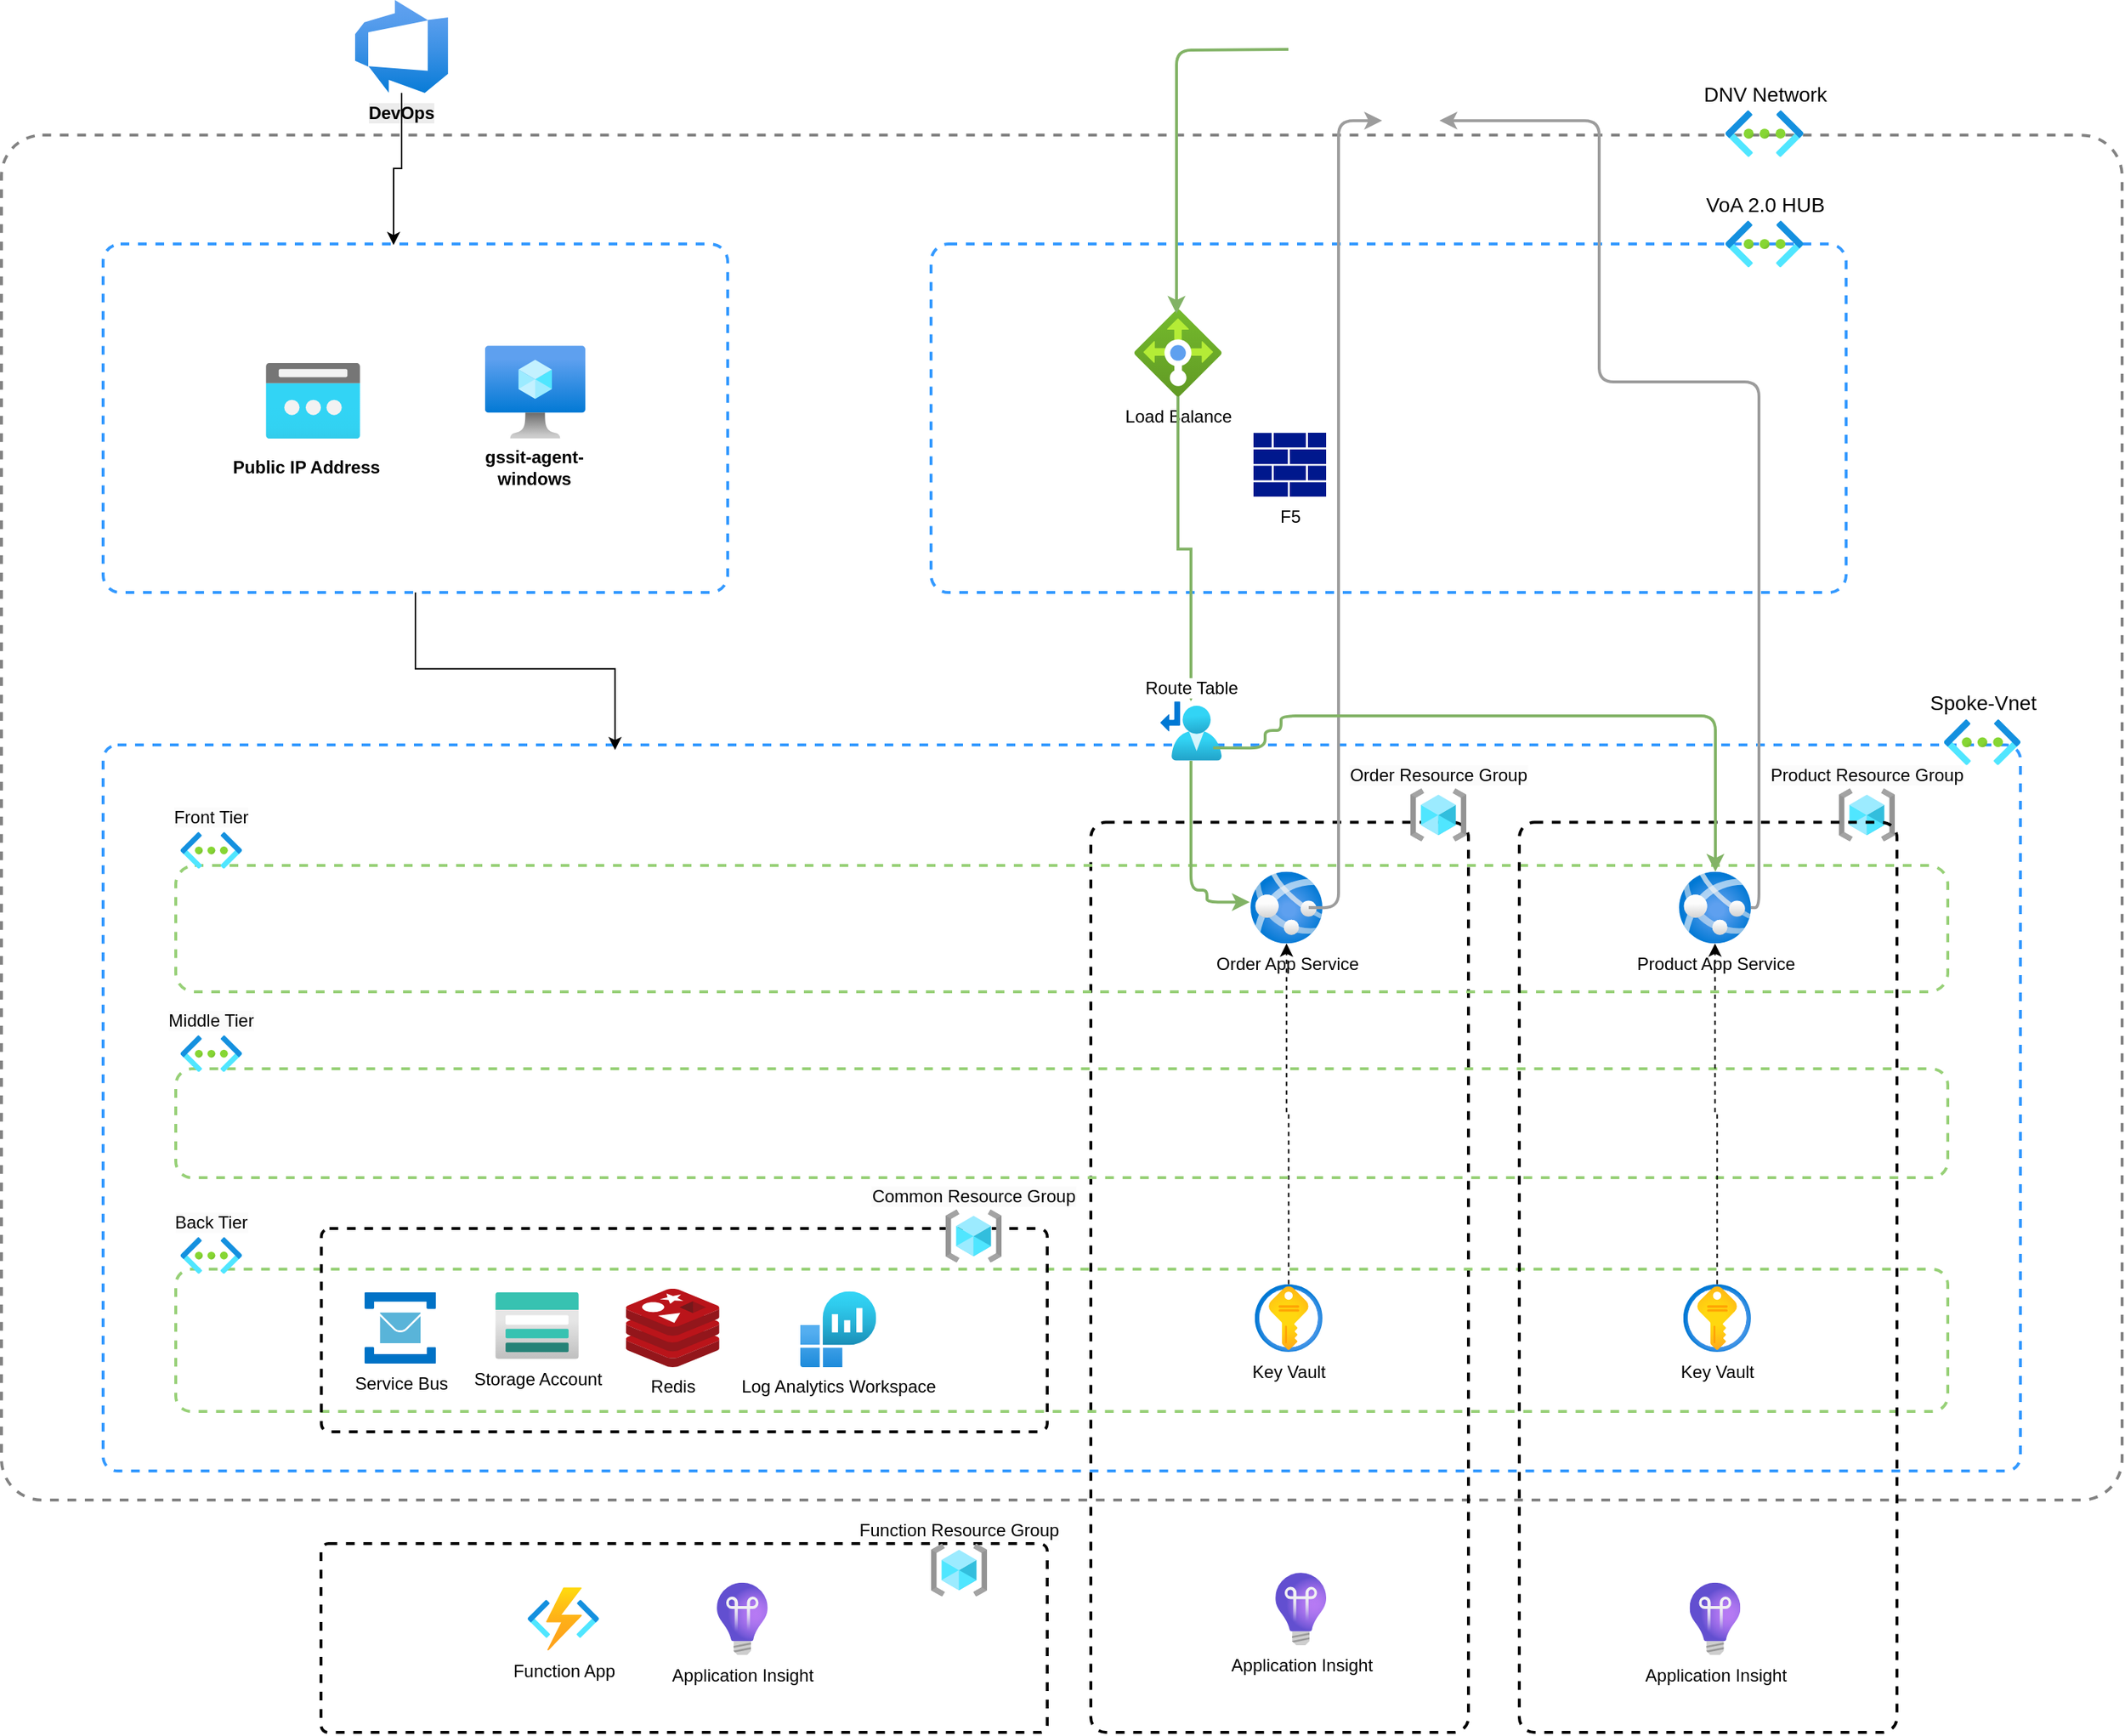 <mxfile version="28.0.7">
  <diagram name="Page-1" id="WksLgGzuyehjq9d-efhy">
    <mxGraphModel dx="2377" dy="1238" grid="1" gridSize="10" guides="1" tooltips="1" connect="1" arrows="1" fold="1" page="1" pageScale="1" pageWidth="850" pageHeight="1100" math="0" shadow="0">
      <root>
        <mxCell id="0" />
        <mxCell id="1" parent="0" />
        <mxCell id="7zCMR_ArBEtUpEVLCaTa-1" value="" style="rounded=1;whiteSpace=wrap;html=1;strokeColor=#828282;fillColor=none;arcSize=3;dashed=1;strokeWidth=2;" vertex="1" parent="1">
          <mxGeometry x="410" y="383.06" width="1460" height="940" as="geometry" />
        </mxCell>
        <mxCell id="7zCMR_ArBEtUpEVLCaTa-2" value="" style="rounded=1;whiteSpace=wrap;html=1;dashed=1;strokeWidth=2;arcSize=4;fillColor=none;" vertex="1" parent="1">
          <mxGeometry x="1160" y="856.3" width="260" height="626.76" as="geometry" />
        </mxCell>
        <mxCell id="7zCMR_ArBEtUpEVLCaTa-3" value="" style="rounded=1;whiteSpace=wrap;html=1;dashed=1;fillColor=none;strokeColor=#97D077;strokeWidth=2;" vertex="1" parent="1">
          <mxGeometry x="530" y="886.06" width="1220" height="87" as="geometry" />
        </mxCell>
        <mxCell id="7zCMR_ArBEtUpEVLCaTa-4" value="" style="group;rounded=1;arcSize=2;strokeWidth=2;dashed=1;strokeColor=#3399FF;verticalAlign=middle;labelPosition=center;verticalLabelPosition=middle;align=center;movable=1;resizable=1;rotatable=1;deletable=1;editable=1;locked=0;connectable=1;" vertex="1" connectable="0" parent="1">
          <mxGeometry x="480" y="803.06" width="1320" height="500" as="geometry" />
        </mxCell>
        <mxCell id="7zCMR_ArBEtUpEVLCaTa-5" value="" style="rounded=1;whiteSpace=wrap;html=1;dashed=1;arcSize=11;fillColor=none;strokeColor=#97D077;strokeWidth=2;" vertex="1" parent="7zCMR_ArBEtUpEVLCaTa-4">
          <mxGeometry x="50" y="361" width="1220" height="98" as="geometry" />
        </mxCell>
        <mxCell id="7zCMR_ArBEtUpEVLCaTa-6" value="" style="rounded=1;whiteSpace=wrap;html=1;dashed=1;strokeWidth=2;arcSize=4;fillColor=none;" vertex="1" parent="7zCMR_ArBEtUpEVLCaTa-4">
          <mxGeometry x="150.24" y="333" width="499.76" height="140" as="geometry" />
        </mxCell>
        <mxCell id="7zCMR_ArBEtUpEVLCaTa-7" value="&lt;span style=&quot;background-color: rgb(251, 251, 251);&quot;&gt;Order Resource Group&lt;/span&gt;" style="image;aspect=fixed;html=1;points=[];align=center;fontSize=12;image=img/lib/azure2/general/Resource_Groups.svg;container=0;verticalAlign=bottom;labelPosition=center;verticalLabelPosition=top;fontColor=default;fontStyle=0" vertex="1" parent="7zCMR_ArBEtUpEVLCaTa-4">
          <mxGeometry x="899.999" y="30.0" width="38.567" height="36.3" as="geometry" />
        </mxCell>
        <mxCell id="7zCMR_ArBEtUpEVLCaTa-8" value="Order App Service" style="image;aspect=fixed;html=1;points=[];align=center;fontSize=12;image=img/lib/azure2/app_services/App_Services.svg;container=0;" vertex="1" parent="7zCMR_ArBEtUpEVLCaTa-4">
          <mxGeometry x="789.995" y="87.24" width="49.47" height="49.47" as="geometry" />
        </mxCell>
        <mxCell id="7zCMR_ArBEtUpEVLCaTa-9" value="Storage Account" style="image;aspect=fixed;html=1;points=[];align=center;fontSize=12;image=img/lib/azure2/storage/Storage_Accounts.svg;labelPosition=center;verticalLabelPosition=bottom;verticalAlign=top;container=0;" vertex="1" parent="7zCMR_ArBEtUpEVLCaTa-4">
          <mxGeometry x="269.997" y="376.78" width="57.5" height="46" as="geometry" />
        </mxCell>
        <mxCell id="7zCMR_ArBEtUpEVLCaTa-10" value="Service Bus" style="image;sketch=0;aspect=fixed;html=1;points=[];align=center;fontSize=12;image=img/lib/mscae/Service_Bus.svg;labelPosition=center;verticalLabelPosition=bottom;verticalAlign=top;" vertex="1" parent="7zCMR_ArBEtUpEVLCaTa-4">
          <mxGeometry x="180.002" y="376.78" width="49.22" height="49.22" as="geometry" />
        </mxCell>
        <mxCell id="7zCMR_ArBEtUpEVLCaTa-11" style="edgeStyle=orthogonalEdgeStyle;rounded=0;orthogonalLoop=1;jettySize=auto;html=1;dashed=1;" edge="1" parent="7zCMR_ArBEtUpEVLCaTa-4" source="7zCMR_ArBEtUpEVLCaTa-12" target="7zCMR_ArBEtUpEVLCaTa-8">
          <mxGeometry relative="1" as="geometry" />
        </mxCell>
        <mxCell id="7zCMR_ArBEtUpEVLCaTa-12" value="Key Vault" style="image;aspect=fixed;html=1;points=[];align=center;fontSize=12;image=img/lib/azure2/security/Key_Vaults.svg;labelPosition=center;verticalLabelPosition=bottom;verticalAlign=top;container=0;" vertex="1" parent="7zCMR_ArBEtUpEVLCaTa-4">
          <mxGeometry x="792.897" y="371.343" width="46.567" height="46.567" as="geometry" />
        </mxCell>
        <mxCell id="7zCMR_ArBEtUpEVLCaTa-13" value="Spoke-Vnet" style="aspect=fixed;html=1;points=[];align=center;image;fontSize=14;image=img/lib/azure2/networking/Virtual_Networks.svg;dashed=1;fillColor=#EBEBEB;labelPosition=center;verticalLabelPosition=top;verticalAlign=bottom;textShadow=0;horizontal=1;container=0;" vertex="1" parent="7zCMR_ArBEtUpEVLCaTa-4">
          <mxGeometry x="1267.42" y="-17.57" width="52.58" height="31.39" as="geometry" />
        </mxCell>
        <mxCell id="7zCMR_ArBEtUpEVLCaTa-14" value="&lt;span style=&quot;background-color: rgb(251, 251, 251);&quot;&gt;Common Resource Group&lt;/span&gt;" style="image;aspect=fixed;html=1;points=[];align=center;fontSize=12;image=img/lib/azure2/general/Resource_Groups.svg;container=0;verticalAlign=bottom;labelPosition=center;verticalLabelPosition=top;fontColor=default;fontStyle=0" vertex="1" parent="7zCMR_ArBEtUpEVLCaTa-4">
          <mxGeometry x="580" y="320" width="38.567" height="36.3" as="geometry" />
        </mxCell>
        <mxCell id="7zCMR_ArBEtUpEVLCaTa-15" value="Redis" style="image;sketch=0;aspect=fixed;html=1;points=[];align=center;fontSize=12;image=img/lib/mscae/Cache_Redis_Product.svg;" vertex="1" parent="7zCMR_ArBEtUpEVLCaTa-4">
          <mxGeometry x="360" y="374.39" width="64.29" height="54" as="geometry" />
        </mxCell>
        <mxCell id="7zCMR_ArBEtUpEVLCaTa-16" value="Log Analytics Workspace" style="image;aspect=fixed;html=1;points=[];align=center;fontSize=12;image=img/lib/azure2/analytics/Log_Analytics_Workspaces.svg;" vertex="1" parent="7zCMR_ArBEtUpEVLCaTa-4">
          <mxGeometry x="480" y="376.17" width="52.22" height="52.22" as="geometry" />
        </mxCell>
        <mxCell id="7zCMR_ArBEtUpEVLCaTa-17" value="&lt;span style=&quot;background-color: rgb(251, 251, 251);&quot;&gt;Product Resource Group&lt;/span&gt;" style="image;aspect=fixed;html=1;points=[];align=center;fontSize=12;image=img/lib/azure2/general/Resource_Groups.svg;container=0;verticalAlign=bottom;labelPosition=center;verticalLabelPosition=top;fontColor=default;fontStyle=0" vertex="1" parent="7zCMR_ArBEtUpEVLCaTa-4">
          <mxGeometry x="1194.999" y="30" width="38.567" height="36.3" as="geometry" />
        </mxCell>
        <mxCell id="7zCMR_ArBEtUpEVLCaTa-18" value="" style="rounded=1;whiteSpace=wrap;html=1;strokeColor=#3399FF;fillColor=none;arcSize=5;dashed=1;strokeWidth=2;" vertex="1" parent="1">
          <mxGeometry x="1050" y="458.06" width="630" height="240" as="geometry" />
        </mxCell>
        <mxCell id="7zCMR_ArBEtUpEVLCaTa-19" value="VoA 2.0 HUB" style="aspect=fixed;html=1;points=[];align=center;image;fontSize=14;image=img/lib/azure2/networking/Virtual_Networks.svg;dashed=1;fillColor=#EBEBEB;labelPosition=center;verticalLabelPosition=top;verticalAlign=bottom;textShadow=0;horizontal=1;" vertex="1" parent="1">
          <mxGeometry x="1597" y="442.06" width="53.5" height="31.94" as="geometry" />
        </mxCell>
        <mxCell id="7zCMR_ArBEtUpEVLCaTa-20" value="Load Balance" style="image;aspect=fixed;html=1;points=[];align=center;fontSize=12;image=img/lib/azure2/networking/Load_Balancers.svg;" vertex="1" parent="1">
          <mxGeometry x="1190" y="503.06" width="60" height="60" as="geometry" />
        </mxCell>
        <mxCell id="7zCMR_ArBEtUpEVLCaTa-21" value="&lt;span style=&quot;background-color: rgb(255, 255, 255);&quot;&gt;F5&lt;/span&gt;" style="sketch=0;aspect=fixed;pointerEvents=1;shadow=0;dashed=0;html=1;strokeColor=none;labelPosition=center;verticalLabelPosition=bottom;verticalAlign=top;align=center;fillColor=#00188D;shape=mxgraph.mscae.enterprise.firewall" vertex="1" parent="1">
          <mxGeometry x="1272" y="588.06" width="50" height="44" as="geometry" />
        </mxCell>
        <mxCell id="7zCMR_ArBEtUpEVLCaTa-22" value="DNV Network" style="aspect=fixed;html=1;points=[];align=center;image;fontSize=14;image=img/lib/azure2/networking/Virtual_Networks.svg;dashed=1;fillColor=#EBEBEB;labelPosition=center;verticalLabelPosition=top;verticalAlign=bottom;textShadow=0;horizontal=1;" vertex="1" parent="1">
          <mxGeometry x="1597" y="366.06" width="53.5" height="31.94" as="geometry" />
        </mxCell>
        <mxCell id="7zCMR_ArBEtUpEVLCaTa-23" value="&lt;span style=&quot;font-size: 12px; background-color: rgb(251, 251, 251);&quot;&gt;Front Tier&lt;/span&gt;" style="aspect=fixed;html=1;points=[];align=center;image;fontSize=14;image=img/lib/azure2/networking/Virtual_Networks.svg;dashed=1;fillColor=#EBEBEB;labelPosition=center;verticalLabelPosition=top;verticalAlign=bottom;textShadow=0;horizontal=1;container=0;" vertex="1" parent="1">
          <mxGeometry x="530" y="863.06" width="48.863" height="25.17" as="geometry" />
        </mxCell>
        <mxCell id="7zCMR_ArBEtUpEVLCaTa-24" value="" style="rounded=1;whiteSpace=wrap;html=1;dashed=1;fillColor=none;strokeWidth=2;strokeColor=#97D077;movable=1;resizable=1;rotatable=1;deletable=1;editable=1;locked=0;connectable=1;" vertex="1" parent="1">
          <mxGeometry x="530" y="1026.06" width="1220" height="75" as="geometry" />
        </mxCell>
        <mxCell id="7zCMR_ArBEtUpEVLCaTa-25" value="&lt;span style=&quot;font-size: 12px; background-color: rgb(251, 251, 251);&quot;&gt;Middle Tier&lt;/span&gt;" style="aspect=fixed;html=1;points=[];align=center;image;fontSize=14;image=img/lib/azure2/networking/Virtual_Networks.svg;dashed=1;fillColor=#EBEBEB;labelPosition=center;verticalLabelPosition=top;verticalAlign=bottom;textShadow=0;horizontal=1;container=0;" vertex="1" parent="1">
          <mxGeometry x="530" y="1003.06" width="48.863" height="25.17" as="geometry" />
        </mxCell>
        <mxCell id="7zCMR_ArBEtUpEVLCaTa-26" value="&lt;span style=&quot;font-size: 12px; background-color: rgb(251, 251, 251);&quot;&gt;Back Tier&lt;/span&gt;" style="aspect=fixed;html=1;points=[];align=center;image;fontSize=14;image=img/lib/azure2/networking/Virtual_Networks.svg;dashed=1;fillColor=#EBEBEB;labelPosition=center;verticalLabelPosition=top;verticalAlign=bottom;textShadow=0;horizontal=1;container=0;" vertex="1" parent="1">
          <mxGeometry x="530" y="1142.06" width="48.863" height="25.17" as="geometry" />
        </mxCell>
        <mxCell id="7zCMR_ArBEtUpEVLCaTa-27" value="" style="edgeStyle=orthogonalEdgeStyle;rounded=1;orthogonalLoop=1;jettySize=auto;html=1;entryX=-0.012;entryY=0.424;entryDx=0;entryDy=0;entryPerimeter=0;fillColor=#d5e8d4;strokeColor=#82b366;strokeWidth=2;curved=0;" edge="1" parent="1" source="7zCMR_ArBEtUpEVLCaTa-29" target="7zCMR_ArBEtUpEVLCaTa-8">
          <mxGeometry relative="1" as="geometry">
            <mxPoint x="1154" y="570.06" as="sourcePoint" />
            <mxPoint x="1155" y="890.06" as="targetPoint" />
            <Array as="points">
              <mxPoint x="1229" y="903.06" />
              <mxPoint x="1240" y="903.06" />
              <mxPoint x="1240" y="911.06" />
            </Array>
          </mxGeometry>
        </mxCell>
        <mxCell id="7zCMR_ArBEtUpEVLCaTa-28" value="" style="edgeStyle=orthogonalEdgeStyle;rounded=0;orthogonalLoop=1;jettySize=auto;html=1;fillColor=#d5e8d4;strokeColor=#82b366;strokeWidth=2;" edge="1" parent="1" source="7zCMR_ArBEtUpEVLCaTa-20" target="7zCMR_ArBEtUpEVLCaTa-29">
          <mxGeometry relative="1" as="geometry">
            <mxPoint x="990" y="583.06" as="sourcePoint" />
            <mxPoint x="1130" y="918.06" as="targetPoint" />
            <Array as="points" />
          </mxGeometry>
        </mxCell>
        <mxCell id="7zCMR_ArBEtUpEVLCaTa-29" value="Route Table" style="image;aspect=fixed;html=1;points=[];align=center;fontSize=12;image=img/lib/azure2/networking/Route_Tables.svg;labelPosition=center;verticalLabelPosition=top;verticalAlign=bottom;container=0;" vertex="1" parent="1">
          <mxGeometry x="1207.88" y="773.06" width="42.12" height="40.81" as="geometry" />
        </mxCell>
        <mxCell id="7zCMR_ArBEtUpEVLCaTa-30" style="edgeStyle=orthogonalEdgeStyle;rounded=1;orthogonalLoop=1;jettySize=auto;html=1;strokeWidth=2;curved=0;strokeColor=#9C9C9C;" edge="1" parent="1">
          <mxGeometry relative="1" as="geometry">
            <mxPoint x="1360.53" y="373.06" as="targetPoint" />
            <Array as="points">
              <mxPoint x="1330.53" y="915.06" />
              <mxPoint x="1330.53" y="373.06" />
            </Array>
            <mxPoint x="1309.995" y="915.06" as="sourcePoint" />
          </mxGeometry>
        </mxCell>
        <mxCell id="7zCMR_ArBEtUpEVLCaTa-31" style="edgeStyle=orthogonalEdgeStyle;rounded=1;orthogonalLoop=1;jettySize=auto;html=1;entryX=0.483;entryY=0.05;entryDx=0;entryDy=0;entryPerimeter=0;fillColor=#d5e8d4;strokeColor=#82b366;strokeWidth=2;curved=0;" edge="1" parent="1" target="7zCMR_ArBEtUpEVLCaTa-20">
          <mxGeometry relative="1" as="geometry">
            <mxPoint x="1296" y="324.06" as="sourcePoint" />
          </mxGeometry>
        </mxCell>
        <mxCell id="7zCMR_ArBEtUpEVLCaTa-32" value="Application Insight" style="image;aspect=fixed;html=1;points=[];align=center;fontSize=12;image=img/lib/azure2/devops/Application_Insights.svg;" vertex="1" parent="1">
          <mxGeometry x="1287.08" y="1373.06" width="34.92" height="50" as="geometry" />
        </mxCell>
        <mxCell id="7zCMR_ArBEtUpEVLCaTa-33" value="" style="rounded=1;whiteSpace=wrap;html=1;dashed=1;strokeWidth=2;arcSize=4;fillColor=none;" vertex="1" parent="1">
          <mxGeometry x="1455" y="856.3" width="260" height="626.76" as="geometry" />
        </mxCell>
        <mxCell id="7zCMR_ArBEtUpEVLCaTa-34" value="Product App Service" style="image;aspect=fixed;html=1;points=[];align=center;fontSize=12;image=img/lib/azure2/app_services/App_Services.svg;container=0;" vertex="1" parent="1">
          <mxGeometry x="1564.995" y="890.3" width="49.47" height="49.47" as="geometry" />
        </mxCell>
        <mxCell id="7zCMR_ArBEtUpEVLCaTa-35" style="edgeStyle=orthogonalEdgeStyle;rounded=0;orthogonalLoop=1;jettySize=auto;html=1;dashed=1;" edge="1" parent="1" source="7zCMR_ArBEtUpEVLCaTa-36" target="7zCMR_ArBEtUpEVLCaTa-34">
          <mxGeometry relative="1" as="geometry" />
        </mxCell>
        <mxCell id="7zCMR_ArBEtUpEVLCaTa-36" value="Key Vault" style="image;aspect=fixed;html=1;points=[];align=center;fontSize=12;image=img/lib/azure2/security/Key_Vaults.svg;labelPosition=center;verticalLabelPosition=bottom;verticalAlign=top;container=0;" vertex="1" parent="1">
          <mxGeometry x="1567.897" y="1174.403" width="46.567" height="46.567" as="geometry" />
        </mxCell>
        <mxCell id="7zCMR_ArBEtUpEVLCaTa-37" value="Application Insight" style="image;aspect=fixed;html=1;points=[];align=center;fontSize=12;image=img/lib/azure2/devops/Application_Insights.svg;" vertex="1" parent="1">
          <mxGeometry x="1572.27" y="1379.83" width="34.92" height="50" as="geometry" />
        </mxCell>
        <mxCell id="7zCMR_ArBEtUpEVLCaTa-38" value="" style="rounded=1;whiteSpace=wrap;html=1;dashed=1;strokeWidth=2;arcSize=4;fillColor=none;" vertex="1" parent="1">
          <mxGeometry x="630" y="1353.06" width="500" height="130" as="geometry" />
        </mxCell>
        <mxCell id="7zCMR_ArBEtUpEVLCaTa-39" value="Application Insight" style="image;aspect=fixed;html=1;points=[];align=center;fontSize=12;image=img/lib/azure2/devops/Application_Insights.svg;" vertex="1" parent="1">
          <mxGeometry x="902.54" y="1379.83" width="34.92" height="50" as="geometry" />
        </mxCell>
        <mxCell id="7zCMR_ArBEtUpEVLCaTa-40" value="Function App" style="image;html=1;points=[];align=center;fontSize=12;image=img/lib/azure2/compute/Function_Apps.svg;container=0;" vertex="1" parent="1">
          <mxGeometry x="770" y="1383.07" width="53.63" height="43.53" as="geometry" />
        </mxCell>
        <mxCell id="7zCMR_ArBEtUpEVLCaTa-41" value="&lt;span style=&quot;background-color: rgb(251, 251, 251);&quot;&gt;Function Resource Group&lt;/span&gt;" style="image;aspect=fixed;html=1;points=[];align=center;fontSize=12;image=img/lib/azure2/general/Resource_Groups.svg;container=0;verticalAlign=bottom;labelPosition=center;verticalLabelPosition=top;fontColor=default;fontStyle=0" vertex="1" parent="1">
          <mxGeometry x="1050" y="1353.06" width="38.567" height="36.3" as="geometry" />
        </mxCell>
        <mxCell id="7zCMR_ArBEtUpEVLCaTa-42" value="" style="edgeStyle=orthogonalEdgeStyle;rounded=1;orthogonalLoop=1;jettySize=auto;html=1;fillColor=#d5e8d4;strokeColor=#82b366;strokeWidth=2;curved=0;exitX=0.579;exitY=0.004;exitDx=0;exitDy=0;exitPerimeter=0;" edge="1" parent="1" source="7zCMR_ArBEtUpEVLCaTa-4" target="7zCMR_ArBEtUpEVLCaTa-34">
          <mxGeometry relative="1" as="geometry">
            <mxPoint x="1279.46" y="803.06" as="sourcePoint" />
            <mxPoint x="1319.46" y="900.06" as="targetPoint" />
            <Array as="points">
              <mxPoint x="1280" y="805.06" />
              <mxPoint x="1280" y="793.06" />
              <mxPoint x="1291" y="793.06" />
              <mxPoint x="1291" y="783.06" />
              <mxPoint x="1590" y="783.06" />
            </Array>
          </mxGeometry>
        </mxCell>
        <mxCell id="7zCMR_ArBEtUpEVLCaTa-43" style="edgeStyle=orthogonalEdgeStyle;rounded=1;orthogonalLoop=1;jettySize=auto;html=1;strokeWidth=2;curved=0;strokeColor=#9C9C9C;" edge="1" parent="1">
          <mxGeometry relative="1" as="geometry">
            <mxPoint x="1400" y="373.06" as="targetPoint" />
            <Array as="points">
              <mxPoint x="1620" y="915.06" />
              <mxPoint x="1620" y="553.06" />
              <mxPoint x="1510" y="553.06" />
              <mxPoint x="1510" y="373.06" />
            </Array>
            <mxPoint x="1614.47" y="915.06" as="sourcePoint" />
          </mxGeometry>
        </mxCell>
        <mxCell id="7zCMR_ArBEtUpEVLCaTa-44" value="" style="rounded=1;whiteSpace=wrap;html=1;strokeColor=#3399FF;fillColor=none;arcSize=5;dashed=1;strokeWidth=2;" vertex="1" parent="1">
          <mxGeometry x="480" y="458.06" width="430" height="240" as="geometry" />
        </mxCell>
        <mxCell id="7zCMR_ArBEtUpEVLCaTa-45" value="&lt;b style=&quot;text-wrap-mode: wrap; background-color: rgb(236, 236, 236);&quot;&gt;DevOps&lt;/b&gt;" style="image;aspect=fixed;html=1;points=[];align=center;fontSize=12;image=img/lib/azure2/devops/Azure_DevOps.svg;" vertex="1" parent="1">
          <mxGeometry x="653.46" y="290.0" width="64" height="64" as="geometry" />
        </mxCell>
        <mxCell id="7zCMR_ArBEtUpEVLCaTa-46" value="" style="image;aspect=fixed;html=1;points=[];align=center;fontSize=12;image=img/lib/azure2/compute/Virtual_Machine.svg;" vertex="1" parent="1">
          <mxGeometry x="742.96" y="528.06" width="69" height="64" as="geometry" />
        </mxCell>
        <mxCell id="7zCMR_ArBEtUpEVLCaTa-47" value="" style="image;aspect=fixed;html=1;points=[];align=center;fontSize=12;image=img/lib/azure2/networking/Public_IP_Addresses.svg;" vertex="1" parent="1">
          <mxGeometry x="592" y="540.06" width="65" height="52" as="geometry" />
        </mxCell>
        <mxCell id="7zCMR_ArBEtUpEVLCaTa-48" value="&lt;font style=&quot;font-size: 12px;&quot;&gt;&lt;b style=&quot;font-size: 12px;&quot;&gt;Public IP Address&lt;/b&gt;&lt;/font&gt;" style="text;html=1;strokeColor=none;fillColor=none;align=center;verticalAlign=middle;whiteSpace=wrap;rounded=0;fontSize=12;" vertex="1" parent="1">
          <mxGeometry x="560" y="592.06" width="120" height="40" as="geometry" />
        </mxCell>
        <mxCell id="7zCMR_ArBEtUpEVLCaTa-49" value="&lt;b&gt;gssit-agent-windows&lt;/b&gt;" style="text;html=1;strokeColor=none;fillColor=none;align=center;verticalAlign=middle;whiteSpace=wrap;rounded=0;fontSize=12;" vertex="1" parent="1">
          <mxGeometry x="717.46" y="592.06" width="120" height="40" as="geometry" />
        </mxCell>
        <mxCell id="7zCMR_ArBEtUpEVLCaTa-50" style="edgeStyle=orthogonalEdgeStyle;rounded=0;orthogonalLoop=1;jettySize=auto;html=1;entryX=0.465;entryY=0.003;entryDx=0;entryDy=0;entryPerimeter=0;" edge="1" parent="1" source="7zCMR_ArBEtUpEVLCaTa-45" target="7zCMR_ArBEtUpEVLCaTa-44">
          <mxGeometry relative="1" as="geometry" />
        </mxCell>
        <mxCell id="7zCMR_ArBEtUpEVLCaTa-51" style="edgeStyle=orthogonalEdgeStyle;rounded=0;orthogonalLoop=1;jettySize=auto;html=1;entryX=0.267;entryY=0.007;entryDx=0;entryDy=0;entryPerimeter=0;" edge="1" parent="1" source="7zCMR_ArBEtUpEVLCaTa-44" target="7zCMR_ArBEtUpEVLCaTa-4">
          <mxGeometry relative="1" as="geometry" />
        </mxCell>
      </root>
    </mxGraphModel>
  </diagram>
</mxfile>
